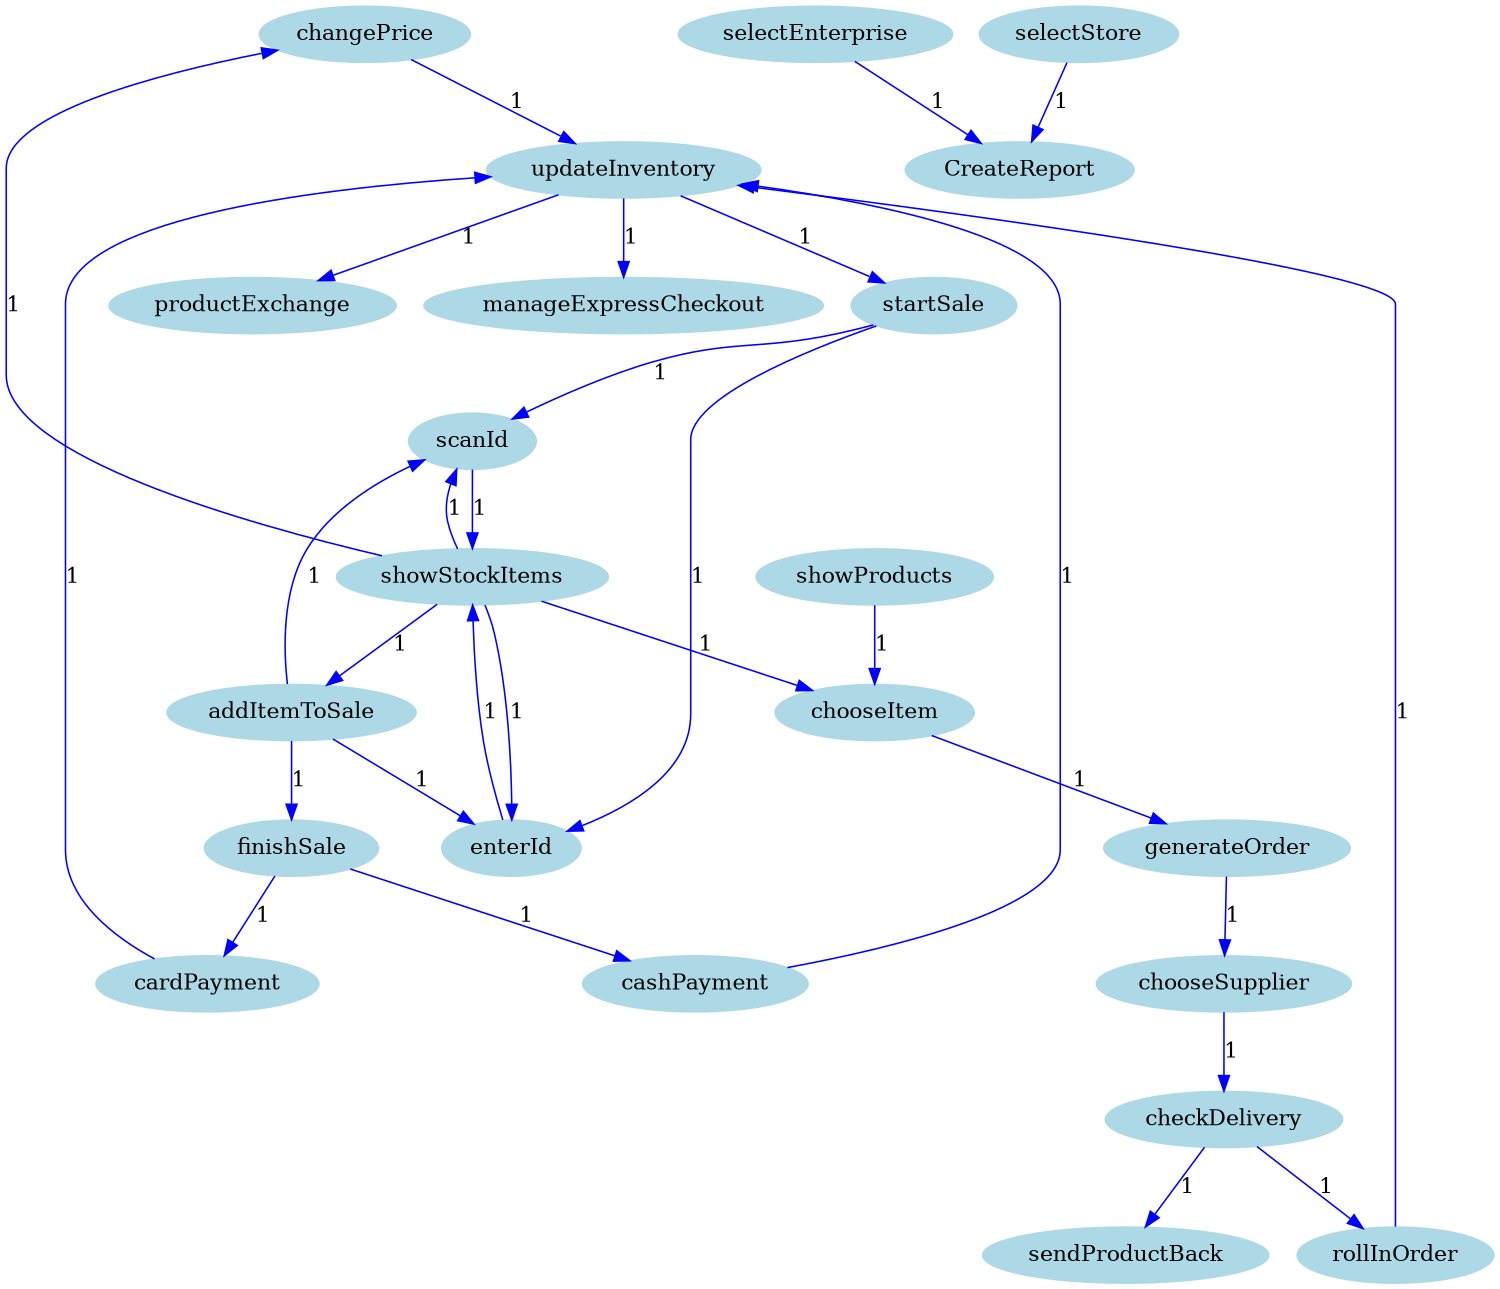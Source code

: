 /* ------------------------------------------------------------ */
/* created with bunch v3 */
/* Objective Function value = 0.0*/
/* ------------------------------------------------------------ */

digraph G {
size= "10,10";
rotate = 00;


"changePrice"[label="changePrice",shape=ellipse,color=lightblue,fontcolor=black,style=filled];
"manageExpressCheckout"[label="manageExpressCheckout",shape=ellipse,color=lightblue,fontcolor=black,style=filled];
"productExchange"[label="productExchange",shape=ellipse,color=lightblue,fontcolor=black,style=filled];
"updateInventory"[label="updateInventory",shape=ellipse,color=lightblue,fontcolor=black,style=filled];
"cardPayment"[label="cardPayment",shape=ellipse,color=lightblue,fontcolor=black,style=filled];
"cashPayment"[label="cashPayment",shape=ellipse,color=lightblue,fontcolor=black,style=filled];
"finishSale"[label="finishSale",shape=ellipse,color=lightblue,fontcolor=black,style=filled];



"selectEnterprise"[label="selectEnterprise",shape=ellipse,color=lightblue,fontcolor=black,style=filled];
"selectStore"[label="selectStore",shape=ellipse,color=lightblue,fontcolor=black,style=filled];
"CreateReport"[label="CreateReport",shape=ellipse,color=lightblue,fontcolor=black,style=filled];



"scanId"[label="scanId",shape=ellipse,color=lightblue,fontcolor=black,style=filled];
"showStockItems"[label="showStockItems",shape=ellipse,color=lightblue,fontcolor=black,style=filled];
"addItemToSale"[label="addItemToSale",shape=ellipse,color=lightblue,fontcolor=black,style=filled];
"enterId"[label="enterId",shape=ellipse,color=lightblue,fontcolor=black,style=filled];
"startSale"[label="startSale",shape=ellipse,color=lightblue,fontcolor=black,style=filled];


"showProducts"[label="showProducts",shape=ellipse,color=lightblue,fontcolor=black,style=filled];
"chooseItem"[label="chooseItem",shape=ellipse,color=lightblue,fontcolor=black,style=filled];
"rollInOrder"[label="rollInOrder",shape=ellipse,color=lightblue,fontcolor=black,style=filled];
"sendProductBack"[label="sendProductBack",shape=ellipse,color=lightblue,fontcolor=black,style=filled];
"checkDelivery"[label="checkDelivery",shape=ellipse,color=lightblue,fontcolor=black,style=filled];
"chooseSupplier"[label="chooseSupplier",shape=ellipse,color=lightblue,fontcolor=black,style=filled];
"generateOrder"[label="generateOrder",shape=ellipse,color=lightblue,fontcolor=black,style=filled];

"updateInventory" -> "manageExpressCheckout" [color=blue,font=6, weight = 1, label ="1"];
"updateInventory" -> "startSale" [color=blue,font=6, weight = 1, label ="1"];
"updateInventory" -> "productExchange" [color=blue,font=6, weight = 1, label ="1"];
"showStockItems" -> "addItemToSale" [color=blue,font=6, weight = 1, label ="1"];
"showStockItems" -> "scanId" [color=blue,font=6, weight = 1, label ="1"];
"showStockItems" -> "changePrice" [color=blue,font=6, weight = 1, label ="1"];
"showStockItems" -> "enterId" [color=blue,font=6, weight = 1, label ="1"];
"showStockItems" -> "chooseItem" [color=blue,font=6, weight = 1, label ="1"];
"scanId" -> "showStockItems" [color=blue,font=6, weight = 1, label ="1"];
"finishSale" -> "cashPayment" [color=blue,font=6, weight = 1, label ="1"];
"finishSale" -> "cardPayment" [color=blue,font=6, weight = 1, label ="1"];
"chooseItem" -> "generateOrder" [color=blue,font=6, weight = 1, label ="1"];
"enterId" -> "showStockItems" [color=blue,font=6, weight = 1, label ="1"];
"rollInOrder" -> "updateInventory" [color=blue,font=6, weight = 1, label ="1"];
"showProducts" -> "chooseItem" [color=blue,font=6, weight = 1, label ="1"];
"cardPayment" -> "updateInventory" [color=blue,font=6, weight = 1, label ="1"];
"checkDelivery" -> "sendProductBack" [color=blue,font=6, weight = 1, label ="1"];
"checkDelivery" -> "rollInOrder" [color=blue,font=6, weight = 1, label ="1"];
"addItemToSale" -> "finishSale" [color=blue,font=6, weight = 1, label ="1"];
"addItemToSale" -> "scanId" [color=blue,font=6, weight = 1, label ="1"];
"addItemToSale" -> "enterId" [color=blue,font=6, weight = 1, label ="1"];
"selectStore" -> "CreateReport" [color=blue,font=6, weight = 1, label ="1"];
"startSale" -> "scanId" [color=blue,font=6, weight = 1, label ="1"];
"startSale" -> "enterId" [color=blue,font=6, weight = 1, label ="1"];
"selectEnterprise" -> "CreateReport" [color=blue,font=6, weight = 1, label ="1"];
"generateOrder" -> "chooseSupplier" [color=blue,font=6, weight = 1, label ="1"];
"changePrice" -> "updateInventory" [color=blue,font=6, weight = 1, label ="1"];
"cashPayment" -> "updateInventory" [color=blue,font=6, weight = 1, label ="1"];
"chooseSupplier" -> "checkDelivery" [color=blue,font=6, weight = 1, label ="1"];
}
